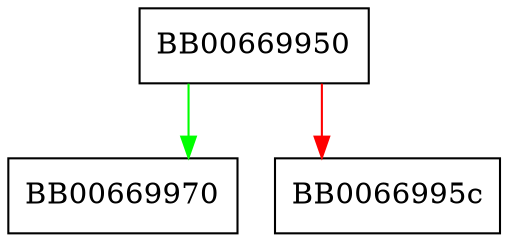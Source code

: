 digraph X509_PURPOSE_get_count {
  node [shape="box"];
  graph [splines=ortho];
  BB00669950 -> BB00669970 [color="green"];
  BB00669950 -> BB0066995c [color="red"];
}